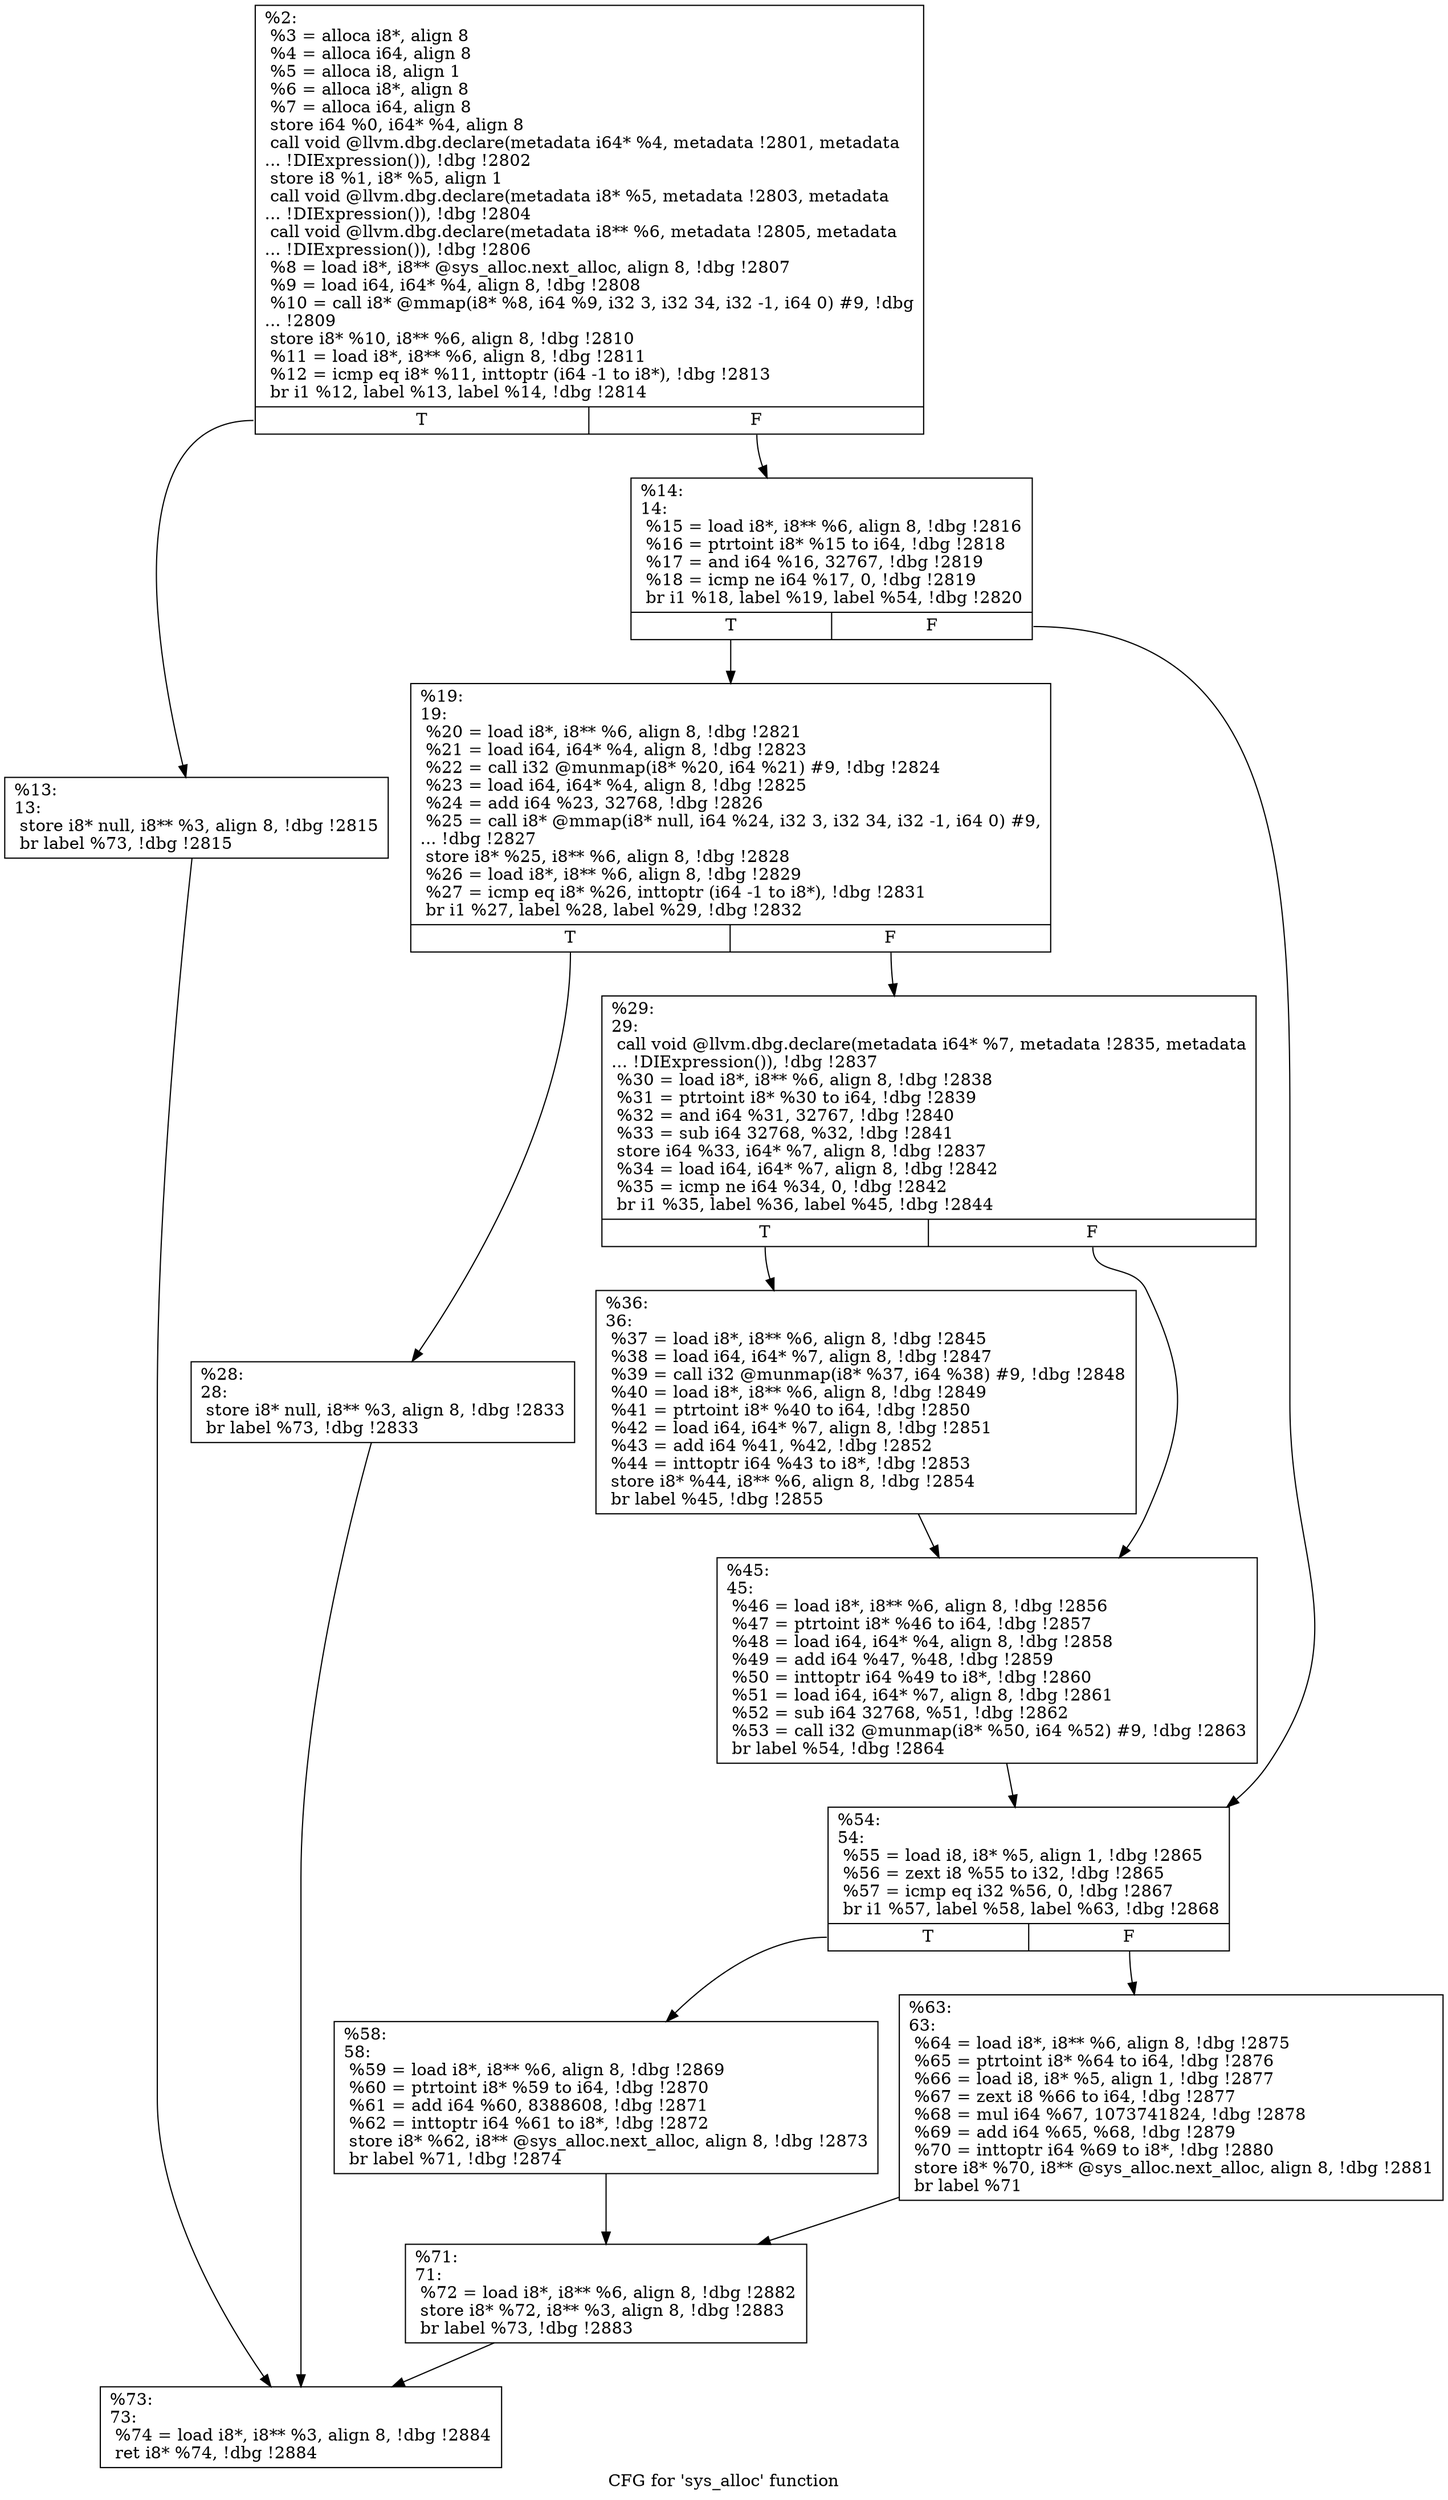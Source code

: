 digraph "CFG for 'sys_alloc' function" {
	label="CFG for 'sys_alloc' function";

	Node0x55685140d150 [shape=record,label="{%2:\l  %3 = alloca i8*, align 8\l  %4 = alloca i64, align 8\l  %5 = alloca i8, align 1\l  %6 = alloca i8*, align 8\l  %7 = alloca i64, align 8\l  store i64 %0, i64* %4, align 8\l  call void @llvm.dbg.declare(metadata i64* %4, metadata !2801, metadata\l... !DIExpression()), !dbg !2802\l  store i8 %1, i8* %5, align 1\l  call void @llvm.dbg.declare(metadata i8* %5, metadata !2803, metadata\l... !DIExpression()), !dbg !2804\l  call void @llvm.dbg.declare(metadata i8** %6, metadata !2805, metadata\l... !DIExpression()), !dbg !2806\l  %8 = load i8*, i8** @sys_alloc.next_alloc, align 8, !dbg !2807\l  %9 = load i64, i64* %4, align 8, !dbg !2808\l  %10 = call i8* @mmap(i8* %8, i64 %9, i32 3, i32 34, i32 -1, i64 0) #9, !dbg\l... !2809\l  store i8* %10, i8** %6, align 8, !dbg !2810\l  %11 = load i8*, i8** %6, align 8, !dbg !2811\l  %12 = icmp eq i8* %11, inttoptr (i64 -1 to i8*), !dbg !2813\l  br i1 %12, label %13, label %14, !dbg !2814\l|{<s0>T|<s1>F}}"];
	Node0x55685140d150:s0 -> Node0x55685140e640;
	Node0x55685140d150:s1 -> Node0x55685140e690;
	Node0x55685140e640 [shape=record,label="{%13:\l13:                                               \l  store i8* null, i8** %3, align 8, !dbg !2815\l  br label %73, !dbg !2815\l}"];
	Node0x55685140e640 -> Node0x55685140e9b0;
	Node0x55685140e690 [shape=record,label="{%14:\l14:                                               \l  %15 = load i8*, i8** %6, align 8, !dbg !2816\l  %16 = ptrtoint i8* %15 to i64, !dbg !2818\l  %17 = and i64 %16, 32767, !dbg !2819\l  %18 = icmp ne i64 %17, 0, !dbg !2819\l  br i1 %18, label %19, label %54, !dbg !2820\l|{<s0>T|<s1>F}}"];
	Node0x55685140e690:s0 -> Node0x55685140e6e0;
	Node0x55685140e690:s1 -> Node0x55685140e870;
	Node0x55685140e6e0 [shape=record,label="{%19:\l19:                                               \l  %20 = load i8*, i8** %6, align 8, !dbg !2821\l  %21 = load i64, i64* %4, align 8, !dbg !2823\l  %22 = call i32 @munmap(i8* %20, i64 %21) #9, !dbg !2824\l  %23 = load i64, i64* %4, align 8, !dbg !2825\l  %24 = add i64 %23, 32768, !dbg !2826\l  %25 = call i8* @mmap(i8* null, i64 %24, i32 3, i32 34, i32 -1, i64 0) #9,\l... !dbg !2827\l  store i8* %25, i8** %6, align 8, !dbg !2828\l  %26 = load i8*, i8** %6, align 8, !dbg !2829\l  %27 = icmp eq i8* %26, inttoptr (i64 -1 to i8*), !dbg !2831\l  br i1 %27, label %28, label %29, !dbg !2832\l|{<s0>T|<s1>F}}"];
	Node0x55685140e6e0:s0 -> Node0x55685140e730;
	Node0x55685140e6e0:s1 -> Node0x55685140e780;
	Node0x55685140e730 [shape=record,label="{%28:\l28:                                               \l  store i8* null, i8** %3, align 8, !dbg !2833\l  br label %73, !dbg !2833\l}"];
	Node0x55685140e730 -> Node0x55685140e9b0;
	Node0x55685140e780 [shape=record,label="{%29:\l29:                                               \l  call void @llvm.dbg.declare(metadata i64* %7, metadata !2835, metadata\l... !DIExpression()), !dbg !2837\l  %30 = load i8*, i8** %6, align 8, !dbg !2838\l  %31 = ptrtoint i8* %30 to i64, !dbg !2839\l  %32 = and i64 %31, 32767, !dbg !2840\l  %33 = sub i64 32768, %32, !dbg !2841\l  store i64 %33, i64* %7, align 8, !dbg !2837\l  %34 = load i64, i64* %7, align 8, !dbg !2842\l  %35 = icmp ne i64 %34, 0, !dbg !2842\l  br i1 %35, label %36, label %45, !dbg !2844\l|{<s0>T|<s1>F}}"];
	Node0x55685140e780:s0 -> Node0x55685140e7d0;
	Node0x55685140e780:s1 -> Node0x55685140e820;
	Node0x55685140e7d0 [shape=record,label="{%36:\l36:                                               \l  %37 = load i8*, i8** %6, align 8, !dbg !2845\l  %38 = load i64, i64* %7, align 8, !dbg !2847\l  %39 = call i32 @munmap(i8* %37, i64 %38) #9, !dbg !2848\l  %40 = load i8*, i8** %6, align 8, !dbg !2849\l  %41 = ptrtoint i8* %40 to i64, !dbg !2850\l  %42 = load i64, i64* %7, align 8, !dbg !2851\l  %43 = add i64 %41, %42, !dbg !2852\l  %44 = inttoptr i64 %43 to i8*, !dbg !2853\l  store i8* %44, i8** %6, align 8, !dbg !2854\l  br label %45, !dbg !2855\l}"];
	Node0x55685140e7d0 -> Node0x55685140e820;
	Node0x55685140e820 [shape=record,label="{%45:\l45:                                               \l  %46 = load i8*, i8** %6, align 8, !dbg !2856\l  %47 = ptrtoint i8* %46 to i64, !dbg !2857\l  %48 = load i64, i64* %4, align 8, !dbg !2858\l  %49 = add i64 %47, %48, !dbg !2859\l  %50 = inttoptr i64 %49 to i8*, !dbg !2860\l  %51 = load i64, i64* %7, align 8, !dbg !2861\l  %52 = sub i64 32768, %51, !dbg !2862\l  %53 = call i32 @munmap(i8* %50, i64 %52) #9, !dbg !2863\l  br label %54, !dbg !2864\l}"];
	Node0x55685140e820 -> Node0x55685140e870;
	Node0x55685140e870 [shape=record,label="{%54:\l54:                                               \l  %55 = load i8, i8* %5, align 1, !dbg !2865\l  %56 = zext i8 %55 to i32, !dbg !2865\l  %57 = icmp eq i32 %56, 0, !dbg !2867\l  br i1 %57, label %58, label %63, !dbg !2868\l|{<s0>T|<s1>F}}"];
	Node0x55685140e870:s0 -> Node0x55685140e8c0;
	Node0x55685140e870:s1 -> Node0x55685140e910;
	Node0x55685140e8c0 [shape=record,label="{%58:\l58:                                               \l  %59 = load i8*, i8** %6, align 8, !dbg !2869\l  %60 = ptrtoint i8* %59 to i64, !dbg !2870\l  %61 = add i64 %60, 8388608, !dbg !2871\l  %62 = inttoptr i64 %61 to i8*, !dbg !2872\l  store i8* %62, i8** @sys_alloc.next_alloc, align 8, !dbg !2873\l  br label %71, !dbg !2874\l}"];
	Node0x55685140e8c0 -> Node0x55685140e960;
	Node0x55685140e910 [shape=record,label="{%63:\l63:                                               \l  %64 = load i8*, i8** %6, align 8, !dbg !2875\l  %65 = ptrtoint i8* %64 to i64, !dbg !2876\l  %66 = load i8, i8* %5, align 1, !dbg !2877\l  %67 = zext i8 %66 to i64, !dbg !2877\l  %68 = mul i64 %67, 1073741824, !dbg !2878\l  %69 = add i64 %65, %68, !dbg !2879\l  %70 = inttoptr i64 %69 to i8*, !dbg !2880\l  store i8* %70, i8** @sys_alloc.next_alloc, align 8, !dbg !2881\l  br label %71\l}"];
	Node0x55685140e910 -> Node0x55685140e960;
	Node0x55685140e960 [shape=record,label="{%71:\l71:                                               \l  %72 = load i8*, i8** %6, align 8, !dbg !2882\l  store i8* %72, i8** %3, align 8, !dbg !2883\l  br label %73, !dbg !2883\l}"];
	Node0x55685140e960 -> Node0x55685140e9b0;
	Node0x55685140e9b0 [shape=record,label="{%73:\l73:                                               \l  %74 = load i8*, i8** %3, align 8, !dbg !2884\l  ret i8* %74, !dbg !2884\l}"];
}
